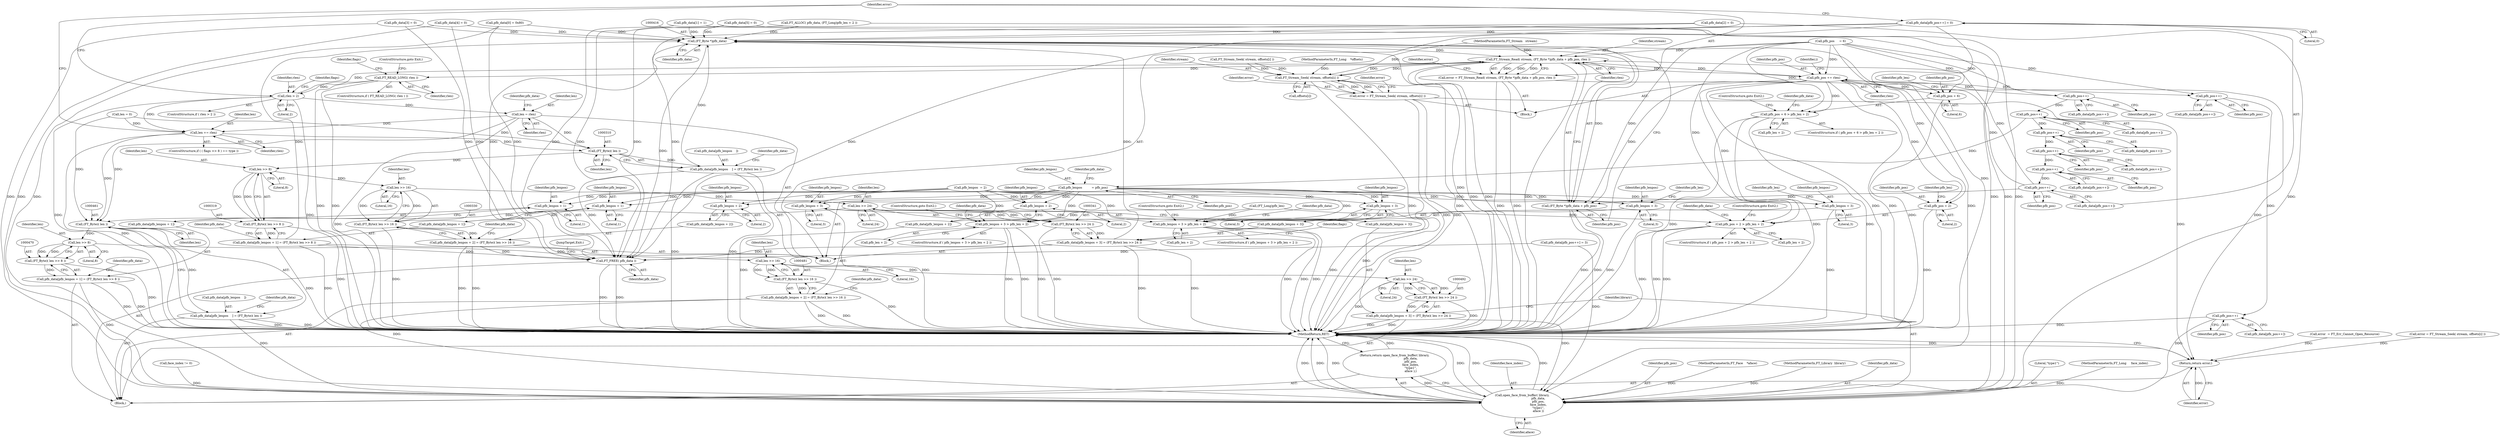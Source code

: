 digraph "0_savannah_b2ea64bcc6c385a8e8318f9c759450a07df58b6d@array" {
"1000404" [label="(Call,pfb_data[pfb_pos++] = 0)"];
"1000415" [label="(Call,(FT_Byte *)pfb_data)"];
"1000412" [label="(Call,FT_Stream_Read( stream, (FT_Byte *)pfb_data + pfb_pos, rlen ))"];
"1000246" [label="(Call,FT_Stream_Seek( stream, offsets[i] ))"];
"1000244" [label="(Call,error = FT_Stream_Seek( stream, offsets[i] ))"];
"1000508" [label="(Return,return error;)"];
"1000255" [label="(Call,FT_READ_LONG( rlen ))"];
"1000282" [label="(Call,rlen > 2)"];
"1000291" [label="(Call,len += rlen)"];
"1000309" [label="(Call,(FT_Byte)( len ))"];
"1000305" [label="(Call,pfb_data[pfb_lenpos    ] = (FT_Byte)( len ))"];
"1000505" [label="(Call,FT_FREE( pfb_data ))"];
"1000320" [label="(Call,len >> 8)"];
"1000318" [label="(Call,(FT_Byte)( len >> 8 ))"];
"1000312" [label="(Call,pfb_data[pfb_lenpos + 1] = (FT_Byte)( len >> 8 ))"];
"1000331" [label="(Call,len >> 16)"];
"1000329" [label="(Call,(FT_Byte)( len >> 16 ))"];
"1000323" [label="(Call,pfb_data[pfb_lenpos + 2] = (FT_Byte)( len >> 16 ))"];
"1000342" [label="(Call,len >> 24)"];
"1000340" [label="(Call,(FT_Byte)( len >> 24 ))"];
"1000334" [label="(Call,pfb_data[pfb_lenpos + 3] = (FT_Byte)( len >> 24 ))"];
"1000460" [label="(Call,(FT_Byte)( len ))"];
"1000456" [label="(Call,pfb_data[pfb_lenpos    ] = (FT_Byte)( len ))"];
"1000497" [label="(Call,open_face_from_buffer( library,\n                                  pfb_data,\n                                  pfb_pos,\n                                  face_index,\n                                  \"type1\",\n                                  aface ))"];
"1000496" [label="(Return,return open_face_from_buffer( library,\n                                  pfb_data,\n                                  pfb_pos,\n                                  face_index,\n                                  \"type1\",\n                                  aface );)"];
"1000471" [label="(Call,len >> 8)"];
"1000469" [label="(Call,(FT_Byte)( len >> 8 ))"];
"1000463" [label="(Call,pfb_data[pfb_lenpos + 1] = (FT_Byte)( len >> 8 ))"];
"1000482" [label="(Call,len >> 16)"];
"1000480" [label="(Call,(FT_Byte)( len >> 16 ))"];
"1000474" [label="(Call,pfb_data[pfb_lenpos + 2] = (FT_Byte)( len >> 16 ))"];
"1000493" [label="(Call,len >> 24)"];
"1000491" [label="(Call,(FT_Byte)( len >> 24 ))"];
"1000485" [label="(Call,pfb_data[pfb_lenpos + 3] = (FT_Byte)( len >> 24 ))"];
"1000372" [label="(Call,len = rlen)"];
"1000410" [label="(Call,error = FT_Stream_Read( stream, (FT_Byte *)pfb_data + pfb_pos, rlen ))"];
"1000423" [label="(Call,pfb_pos += rlen)"];
"1000353" [label="(Call,pfb_pos + 6 > pfb_len + 2)"];
"1000354" [label="(Call,pfb_pos + 6)"];
"1000364" [label="(Call,pfb_pos++)"];
"1000378" [label="(Call,pfb_pos++)"];
"1000383" [label="(Call,pfb_lenpos          = pfb_pos)"];
"1000297" [label="(Call,pfb_lenpos + 3 > pfb_len + 2)"];
"1000298" [label="(Call,pfb_lenpos + 3)"];
"1000315" [label="(Call,pfb_lenpos + 1)"];
"1000326" [label="(Call,pfb_lenpos + 2)"];
"1000337" [label="(Call,pfb_lenpos + 3)"];
"1000448" [label="(Call,pfb_lenpos + 3 > pfb_len + 2)"];
"1000449" [label="(Call,pfb_lenpos + 3)"];
"1000466" [label="(Call,pfb_lenpos + 1)"];
"1000477" [label="(Call,pfb_lenpos + 2)"];
"1000488" [label="(Call,pfb_lenpos + 3)"];
"1000389" [label="(Call,pfb_pos++)"];
"1000395" [label="(Call,pfb_pos++)"];
"1000401" [label="(Call,pfb_pos++)"];
"1000407" [label="(Call,pfb_pos++)"];
"1000414" [label="(Call,(FT_Byte *)pfb_data + pfb_pos)"];
"1000427" [label="(Call,pfb_pos + 2 > pfb_len + 2)"];
"1000428" [label="(Call,pfb_pos + 2)"];
"1000438" [label="(Call,pfb_pos++)"];
"1000444" [label="(Call,pfb_pos++)"];
"1000334" [label="(Call,pfb_data[pfb_lenpos + 3] = (FT_Byte)( len >> 24 ))"];
"1000441" [label="(Call,pfb_data[pfb_pos++] = 3)"];
"1000457" [label="(Call,pfb_data[pfb_lenpos    ])"];
"1000487" [label="(Identifier,pfb_data)"];
"1000389" [label="(Call,pfb_pos++)"];
"1000246" [label="(Call,FT_Stream_Seek( stream, offsets[i] ))"];
"1000336" [label="(Identifier,pfb_data)"];
"1000484" [label="(Literal,16)"];
"1000243" [label="(Block,)"];
"1000293" [label="(Identifier,rlen)"];
"1000202" [label="(Call,pfb_data[2] = 0)"];
"1000339" [label="(Literal,3)"];
"1000466" [label="(Call,pfb_lenpos + 1)"];
"1000325" [label="(Identifier,pfb_data)"];
"1000436" [label="(Call,pfb_data[pfb_pos++])"];
"1000298" [label="(Call,pfb_lenpos + 3)"];
"1000418" [label="(Identifier,pfb_pos)"];
"1000333" [label="(Literal,16)"];
"1000358" [label="(Identifier,pfb_len)"];
"1000402" [label="(Identifier,pfb_pos)"];
"1000431" [label="(Call,pfb_len + 2)"];
"1000324" [label="(Call,pfb_data[pfb_lenpos + 2])"];
"1000427" [label="(Call,pfb_pos + 2 > pfb_len + 2)"];
"1000453" [label="(Identifier,pfb_len)"];
"1000448" [label="(Call,pfb_lenpos + 3 > pfb_len + 2)"];
"1000296" [label="(ControlStructure,if ( pfb_lenpos + 3 > pfb_len + 2 ))"];
"1000404" [label="(Call,pfb_data[pfb_pos++] = 0)"];
"1000390" [label="(Identifier,pfb_pos)"];
"1000469" [label="(Call,(FT_Byte)( len >> 8 ))"];
"1000315" [label="(Call,pfb_lenpos + 1)"];
"1000378" [label="(Call,pfb_pos++)"];
"1000302" [label="(Identifier,pfb_len)"];
"1000284" [label="(Literal,2)"];
"1000497" [label="(Call,open_face_from_buffer( library,\n                                  pfb_data,\n                                  pfb_pos,\n                                  face_index,\n                                  \"type1\",\n                                  aface ))"];
"1000485" [label="(Call,pfb_data[pfb_lenpos + 3] = (FT_Byte)( len >> 24 ))"];
"1000458" [label="(Identifier,pfb_data)"];
"1000332" [label="(Identifier,len)"];
"1000444" [label="(Call,pfb_pos++)"];
"1000225" [label="(Call,pfb_lenpos  = 2)"];
"1000285" [label="(ControlStructure,if ( ( flags >> 8 ) == type ))"];
"1000493" [label="(Call,len >> 24)"];
"1000331" [label="(Call,len >> 16)"];
"1000342" [label="(Call,len >> 24)"];
"1000343" [label="(Identifier,len)"];
"1000257" [label="(ControlStructure,goto Exit;)"];
"1000112" [label="(MethodParameterIn,FT_Long    *offsets)"];
"1000501" [label="(Identifier,face_index)"];
"1000483" [label="(Identifier,len)"];
"1000338" [label="(Identifier,pfb_lenpos)"];
"1000489" [label="(Identifier,pfb_lenpos)"];
"1000460" [label="(Call,(FT_Byte)( len ))"];
"1000357" [label="(Call,pfb_len + 2)"];
"1000306" [label="(Call,pfb_data[pfb_lenpos    ])"];
"1000388" [label="(Identifier,pfb_data)"];
"1000491" [label="(Call,(FT_Byte)( len >> 24 ))"];
"1000500" [label="(Identifier,pfb_pos)"];
"1000322" [label="(Literal,8)"];
"1000291" [label="(Call,len += rlen)"];
"1000118" [label="(Call,error  = FT_Err_Cannot_Open_Resource)"];
"1000297" [label="(Call,pfb_lenpos + 3 > pfb_len + 2)"];
"1000311" [label="(Identifier,len)"];
"1000317" [label="(Literal,1)"];
"1000374" [label="(Identifier,rlen)"];
"1000432" [label="(Identifier,pfb_len)"];
"1000477" [label="(Call,pfb_lenpos + 2)"];
"1000387" [label="(Call,pfb_data[pfb_pos++])"];
"1000212" [label="(Call,pfb_data[4] = 0)"];
"1000451" [label="(Literal,3)"];
"1000467" [label="(Identifier,pfb_lenpos)"];
"1000283" [label="(Identifier,rlen)"];
"1000288" [label="(Identifier,flags)"];
"1000401" [label="(Call,pfb_pos++)"];
"1000312" [label="(Call,pfb_data[pfb_lenpos + 1] = (FT_Byte)( len >> 8 ))"];
"1000480" [label="(Call,(FT_Byte)( len >> 16 ))"];
"1000115" [label="(MethodParameterIn,FT_Face    *aface)"];
"1000450" [label="(Identifier,pfb_lenpos)"];
"1000110" [label="(MethodParameterIn,FT_Library  library)"];
"1000352" [label="(ControlStructure,if ( pfb_pos + 6 > pfb_len + 2 ))"];
"1000471" [label="(Call,len >> 8)"];
"1000499" [label="(Identifier,pfb_data)"];
"1000301" [label="(Call,pfb_len + 2)"];
"1000248" [label="(Call,offsets[i])"];
"1000166" [label="(Call,FT_Stream_Seek( stream, offsets[i] ))"];
"1000486" [label="(Call,pfb_data[pfb_lenpos + 3])"];
"1000354" [label="(Call,pfb_pos + 6)"];
"1000299" [label="(Identifier,pfb_lenpos)"];
"1000116" [label="(Block,)"];
"1000376" [label="(Call,pfb_data[pfb_pos++])"];
"1000184" [label="(Call,FT_ALLOC( pfb_data, (FT_Long)pfb_len + 2 ))"];
"1000507" [label="(JumpTarget,Exit:)"];
"1000472" [label="(Identifier,len)"];
"1000428" [label="(Call,pfb_pos + 2)"];
"1000318" [label="(Call,(FT_Byte)( len >> 8 ))"];
"1000465" [label="(Identifier,pfb_data)"];
"1000197" [label="(Call,pfb_data[1] = 1)"];
"1000476" [label="(Identifier,pfb_data)"];
"1000305" [label="(Call,pfb_data[pfb_lenpos    ] = (FT_Byte)( len ))"];
"1000445" [label="(Identifier,pfb_pos)"];
"1000439" [label="(Identifier,pfb_pos)"];
"1000353" [label="(Call,pfb_pos + 6 > pfb_len + 2)"];
"1000464" [label="(Call,pfb_data[pfb_lenpos + 1])"];
"1000335" [label="(Call,pfb_data[pfb_lenpos + 3])"];
"1000385" [label="(Identifier,pfb_pos)"];
"1000314" [label="(Identifier,pfb_data)"];
"1000217" [label="(Call,pfb_data[5] = 0)"];
"1000255" [label="(Call,FT_READ_LONG( rlen ))"];
"1000111" [label="(MethodParameterIn,FT_Stream   stream)"];
"1000426" [label="(ControlStructure,if ( pfb_pos + 2 > pfb_len + 2 ))"];
"1000473" [label="(Literal,8)"];
"1000254" [label="(ControlStructure,if ( FT_READ_LONG( rlen ) ))"];
"1000463" [label="(Call,pfb_data[pfb_lenpos + 1] = (FT_Byte)( len >> 8 ))"];
"1000494" [label="(Identifier,len)"];
"1000323" [label="(Call,pfb_data[pfb_lenpos + 2] = (FT_Byte)( len >> 16 ))"];
"1000468" [label="(Literal,1)"];
"1000295" [label="(Block,)"];
"1000282" [label="(Call,rlen > 2)"];
"1000300" [label="(Literal,3)"];
"1000320" [label="(Call,len >> 8)"];
"1000412" [label="(Call,FT_Stream_Read( stream, (FT_Byte *)pfb_data + pfb_pos, rlen ))"];
"1000307" [label="(Identifier,pfb_data)"];
"1000244" [label="(Call,error = FT_Stream_Seek( stream, offsets[i] ))"];
"1000423" [label="(Call,pfb_pos += rlen)"];
"1000419" [label="(Identifier,rlen)"];
"1000328" [label="(Literal,2)"];
"1000379" [label="(Identifier,pfb_pos)"];
"1000363" [label="(Identifier,pfb_data)"];
"1000281" [label="(ControlStructure,if ( rlen > 2 ))"];
"1000434" [label="(ControlStructure,goto Exit2;)"];
"1000326" [label="(Call,pfb_lenpos + 2)"];
"1000247" [label="(Identifier,stream)"];
"1000313" [label="(Call,pfb_data[pfb_lenpos + 1])"];
"1000414" [label="(Call,(FT_Byte *)pfb_data + pfb_pos)"];
"1000260" [label="(Identifier,flags)"];
"1000292" [label="(Identifier,len)"];
"1000503" [label="(Identifier,aface)"];
"1000252" [label="(Identifier,error)"];
"1000242" [label="(Identifier,i)"];
"1000456" [label="(Call,pfb_data[pfb_lenpos    ] = (FT_Byte)( len ))"];
"1000384" [label="(Identifier,pfb_lenpos)"];
"1000222" [label="(Call,pfb_pos     = 6)"];
"1000475" [label="(Call,pfb_data[pfb_lenpos + 2])"];
"1000340" [label="(Call,(FT_Byte)( len >> 24 ))"];
"1000474" [label="(Call,pfb_data[pfb_lenpos + 2] = (FT_Byte)( len >> 16 ))"];
"1000373" [label="(Identifier,len)"];
"1000355" [label="(Identifier,pfb_pos)"];
"1000187" [label="(Call,(FT_Long)pfb_len)"];
"1000417" [label="(Identifier,pfb_data)"];
"1000506" [label="(Identifier,pfb_data)"];
"1000344" [label="(Literal,24)"];
"1000430" [label="(Literal,2)"];
"1000372" [label="(Call,len = rlen)"];
"1000327" [label="(Identifier,pfb_lenpos)"];
"1000425" [label="(Identifier,rlen)"];
"1000393" [label="(Call,pfb_data[pfb_pos++])"];
"1000348" [label="(Identifier,flags)"];
"1000164" [label="(Call,error = FT_Stream_Seek( stream, offsets[i] ))"];
"1000377" [label="(Identifier,pfb_data)"];
"1000396" [label="(Identifier,pfb_pos)"];
"1000452" [label="(Call,pfb_len + 2)"];
"1000360" [label="(ControlStructure,goto Exit2;)"];
"1000409" [label="(Literal,0)"];
"1000316" [label="(Identifier,pfb_lenpos)"];
"1000505" [label="(Call,FT_FREE( pfb_data ))"];
"1000502" [label="(Literal,\"type1\")"];
"1000362" [label="(Call,pfb_data[pfb_pos++])"];
"1000424" [label="(Identifier,pfb_pos)"];
"1000498" [label="(Identifier,library)"];
"1000321" [label="(Identifier,len)"];
"1000438" [label="(Call,pfb_pos++)"];
"1000478" [label="(Identifier,pfb_lenpos)"];
"1000482" [label="(Call,len >> 16)"];
"1000510" [label="(MethodReturn,RET)"];
"1000207" [label="(Call,pfb_data[3] = 0)"];
"1000114" [label="(MethodParameterIn,FT_Long     face_index)"];
"1000495" [label="(Literal,24)"];
"1000245" [label="(Identifier,error)"];
"1000447" [label="(ControlStructure,if ( pfb_lenpos + 3 > pfb_len + 2 ))"];
"1000455" [label="(ControlStructure,goto Exit2;)"];
"1000509" [label="(Identifier,error)"];
"1000408" [label="(Identifier,pfb_pos)"];
"1000479" [label="(Literal,2)"];
"1000462" [label="(Identifier,len)"];
"1000437" [label="(Identifier,pfb_data)"];
"1000356" [label="(Literal,6)"];
"1000488" [label="(Call,pfb_lenpos + 3)"];
"1000364" [label="(Call,pfb_pos++)"];
"1000395" [label="(Call,pfb_pos++)"];
"1000256" [label="(Identifier,rlen)"];
"1000399" [label="(Call,pfb_data[pfb_pos++])"];
"1000413" [label="(Identifier,stream)"];
"1000411" [label="(Identifier,error)"];
"1000496" [label="(Return,return open_face_from_buffer( library,\n                                  pfb_data,\n                                  pfb_pos,\n                                  face_index,\n                                  \"type1\",\n                                  aface );)"];
"1000442" [label="(Call,pfb_data[pfb_pos++])"];
"1000410" [label="(Call,error = FT_Stream_Read( stream, (FT_Byte *)pfb_data + pfb_pos, rlen ))"];
"1000407" [label="(Call,pfb_pos++)"];
"1000429" [label="(Identifier,pfb_pos)"];
"1000383" [label="(Call,pfb_lenpos          = pfb_pos)"];
"1000490" [label="(Literal,3)"];
"1000415" [label="(Call,(FT_Byte *)pfb_data)"];
"1000192" [label="(Call,pfb_data[0] = 0x80)"];
"1000228" [label="(Call,len = 0)"];
"1000421" [label="(Identifier,error)"];
"1000304" [label="(ControlStructure,goto Exit2;)"];
"1000329" [label="(Call,(FT_Byte)( len >> 16 ))"];
"1000365" [label="(Identifier,pfb_pos)"];
"1000405" [label="(Call,pfb_data[pfb_pos++])"];
"1000449" [label="(Call,pfb_lenpos + 3)"];
"1000508" [label="(Return,return error;)"];
"1000146" [label="(Call,face_index != 0)"];
"1000337" [label="(Call,pfb_lenpos + 3)"];
"1000309" [label="(Call,(FT_Byte)( len ))"];
"1000404" -> "1000295"  [label="AST: "];
"1000404" -> "1000409"  [label="CFG: "];
"1000405" -> "1000404"  [label="AST: "];
"1000409" -> "1000404"  [label="AST: "];
"1000411" -> "1000404"  [label="CFG: "];
"1000404" -> "1000510"  [label="DDG: "];
"1000404" -> "1000415"  [label="DDG: "];
"1000404" -> "1000505"  [label="DDG: "];
"1000415" -> "1000414"  [label="AST: "];
"1000415" -> "1000417"  [label="CFG: "];
"1000416" -> "1000415"  [label="AST: "];
"1000417" -> "1000415"  [label="AST: "];
"1000418" -> "1000415"  [label="CFG: "];
"1000415" -> "1000510"  [label="DDG: "];
"1000415" -> "1000412"  [label="DDG: "];
"1000415" -> "1000414"  [label="DDG: "];
"1000184" -> "1000415"  [label="DDG: "];
"1000312" -> "1000415"  [label="DDG: "];
"1000323" -> "1000415"  [label="DDG: "];
"1000334" -> "1000415"  [label="DDG: "];
"1000197" -> "1000415"  [label="DDG: "];
"1000217" -> "1000415"  [label="DDG: "];
"1000202" -> "1000415"  [label="DDG: "];
"1000207" -> "1000415"  [label="DDG: "];
"1000305" -> "1000415"  [label="DDG: "];
"1000212" -> "1000415"  [label="DDG: "];
"1000192" -> "1000415"  [label="DDG: "];
"1000415" -> "1000497"  [label="DDG: "];
"1000415" -> "1000505"  [label="DDG: "];
"1000412" -> "1000410"  [label="AST: "];
"1000412" -> "1000419"  [label="CFG: "];
"1000413" -> "1000412"  [label="AST: "];
"1000414" -> "1000412"  [label="AST: "];
"1000419" -> "1000412"  [label="AST: "];
"1000410" -> "1000412"  [label="CFG: "];
"1000412" -> "1000510"  [label="DDG: "];
"1000412" -> "1000510"  [label="DDG: "];
"1000412" -> "1000510"  [label="DDG: "];
"1000412" -> "1000246"  [label="DDG: "];
"1000412" -> "1000255"  [label="DDG: "];
"1000412" -> "1000410"  [label="DDG: "];
"1000412" -> "1000410"  [label="DDG: "];
"1000412" -> "1000410"  [label="DDG: "];
"1000246" -> "1000412"  [label="DDG: "];
"1000111" -> "1000412"  [label="DDG: "];
"1000222" -> "1000412"  [label="DDG: "];
"1000407" -> "1000412"  [label="DDG: "];
"1000423" -> "1000412"  [label="DDG: "];
"1000282" -> "1000412"  [label="DDG: "];
"1000412" -> "1000423"  [label="DDG: "];
"1000246" -> "1000244"  [label="AST: "];
"1000246" -> "1000248"  [label="CFG: "];
"1000247" -> "1000246"  [label="AST: "];
"1000248" -> "1000246"  [label="AST: "];
"1000244" -> "1000246"  [label="CFG: "];
"1000246" -> "1000510"  [label="DDG: "];
"1000246" -> "1000510"  [label="DDG: "];
"1000246" -> "1000244"  [label="DDG: "];
"1000246" -> "1000244"  [label="DDG: "];
"1000166" -> "1000246"  [label="DDG: "];
"1000166" -> "1000246"  [label="DDG: "];
"1000111" -> "1000246"  [label="DDG: "];
"1000112" -> "1000246"  [label="DDG: "];
"1000244" -> "1000243"  [label="AST: "];
"1000245" -> "1000244"  [label="AST: "];
"1000252" -> "1000244"  [label="CFG: "];
"1000244" -> "1000510"  [label="DDG: "];
"1000244" -> "1000510"  [label="DDG: "];
"1000244" -> "1000508"  [label="DDG: "];
"1000508" -> "1000116"  [label="AST: "];
"1000508" -> "1000509"  [label="CFG: "];
"1000509" -> "1000508"  [label="AST: "];
"1000510" -> "1000508"  [label="CFG: "];
"1000508" -> "1000510"  [label="DDG: "];
"1000509" -> "1000508"  [label="DDG: "];
"1000410" -> "1000508"  [label="DDG: "];
"1000164" -> "1000508"  [label="DDG: "];
"1000118" -> "1000508"  [label="DDG: "];
"1000255" -> "1000254"  [label="AST: "];
"1000255" -> "1000256"  [label="CFG: "];
"1000256" -> "1000255"  [label="AST: "];
"1000257" -> "1000255"  [label="CFG: "];
"1000260" -> "1000255"  [label="CFG: "];
"1000255" -> "1000510"  [label="DDG: "];
"1000255" -> "1000510"  [label="DDG: "];
"1000255" -> "1000282"  [label="DDG: "];
"1000282" -> "1000281"  [label="AST: "];
"1000282" -> "1000284"  [label="CFG: "];
"1000283" -> "1000282"  [label="AST: "];
"1000284" -> "1000282"  [label="AST: "];
"1000288" -> "1000282"  [label="CFG: "];
"1000411" -> "1000282"  [label="CFG: "];
"1000282" -> "1000510"  [label="DDG: "];
"1000282" -> "1000510"  [label="DDG: "];
"1000282" -> "1000291"  [label="DDG: "];
"1000282" -> "1000372"  [label="DDG: "];
"1000291" -> "1000285"  [label="AST: "];
"1000291" -> "1000293"  [label="CFG: "];
"1000292" -> "1000291"  [label="AST: "];
"1000293" -> "1000291"  [label="AST: "];
"1000411" -> "1000291"  [label="CFG: "];
"1000291" -> "1000510"  [label="DDG: "];
"1000228" -> "1000291"  [label="DDG: "];
"1000372" -> "1000291"  [label="DDG: "];
"1000291" -> "1000309"  [label="DDG: "];
"1000291" -> "1000460"  [label="DDG: "];
"1000309" -> "1000305"  [label="AST: "];
"1000309" -> "1000311"  [label="CFG: "];
"1000310" -> "1000309"  [label="AST: "];
"1000311" -> "1000309"  [label="AST: "];
"1000305" -> "1000309"  [label="CFG: "];
"1000309" -> "1000305"  [label="DDG: "];
"1000228" -> "1000309"  [label="DDG: "];
"1000372" -> "1000309"  [label="DDG: "];
"1000309" -> "1000320"  [label="DDG: "];
"1000305" -> "1000295"  [label="AST: "];
"1000306" -> "1000305"  [label="AST: "];
"1000314" -> "1000305"  [label="CFG: "];
"1000305" -> "1000510"  [label="DDG: "];
"1000305" -> "1000510"  [label="DDG: "];
"1000305" -> "1000505"  [label="DDG: "];
"1000505" -> "1000116"  [label="AST: "];
"1000505" -> "1000506"  [label="CFG: "];
"1000506" -> "1000505"  [label="AST: "];
"1000507" -> "1000505"  [label="CFG: "];
"1000505" -> "1000510"  [label="DDG: "];
"1000505" -> "1000510"  [label="DDG: "];
"1000441" -> "1000505"  [label="DDG: "];
"1000184" -> "1000505"  [label="DDG: "];
"1000312" -> "1000505"  [label="DDG: "];
"1000323" -> "1000505"  [label="DDG: "];
"1000334" -> "1000505"  [label="DDG: "];
"1000197" -> "1000505"  [label="DDG: "];
"1000217" -> "1000505"  [label="DDG: "];
"1000202" -> "1000505"  [label="DDG: "];
"1000207" -> "1000505"  [label="DDG: "];
"1000212" -> "1000505"  [label="DDG: "];
"1000192" -> "1000505"  [label="DDG: "];
"1000320" -> "1000318"  [label="AST: "];
"1000320" -> "1000322"  [label="CFG: "];
"1000321" -> "1000320"  [label="AST: "];
"1000322" -> "1000320"  [label="AST: "];
"1000318" -> "1000320"  [label="CFG: "];
"1000320" -> "1000318"  [label="DDG: "];
"1000320" -> "1000318"  [label="DDG: "];
"1000320" -> "1000331"  [label="DDG: "];
"1000318" -> "1000312"  [label="AST: "];
"1000319" -> "1000318"  [label="AST: "];
"1000312" -> "1000318"  [label="CFG: "];
"1000318" -> "1000510"  [label="DDG: "];
"1000318" -> "1000312"  [label="DDG: "];
"1000312" -> "1000295"  [label="AST: "];
"1000313" -> "1000312"  [label="AST: "];
"1000325" -> "1000312"  [label="CFG: "];
"1000312" -> "1000510"  [label="DDG: "];
"1000312" -> "1000510"  [label="DDG: "];
"1000331" -> "1000329"  [label="AST: "];
"1000331" -> "1000333"  [label="CFG: "];
"1000332" -> "1000331"  [label="AST: "];
"1000333" -> "1000331"  [label="AST: "];
"1000329" -> "1000331"  [label="CFG: "];
"1000331" -> "1000329"  [label="DDG: "];
"1000331" -> "1000329"  [label="DDG: "];
"1000331" -> "1000342"  [label="DDG: "];
"1000329" -> "1000323"  [label="AST: "];
"1000330" -> "1000329"  [label="AST: "];
"1000323" -> "1000329"  [label="CFG: "];
"1000329" -> "1000510"  [label="DDG: "];
"1000329" -> "1000323"  [label="DDG: "];
"1000323" -> "1000295"  [label="AST: "];
"1000324" -> "1000323"  [label="AST: "];
"1000336" -> "1000323"  [label="CFG: "];
"1000323" -> "1000510"  [label="DDG: "];
"1000323" -> "1000510"  [label="DDG: "];
"1000342" -> "1000340"  [label="AST: "];
"1000342" -> "1000344"  [label="CFG: "];
"1000343" -> "1000342"  [label="AST: "];
"1000344" -> "1000342"  [label="AST: "];
"1000340" -> "1000342"  [label="CFG: "];
"1000342" -> "1000510"  [label="DDG: "];
"1000342" -> "1000340"  [label="DDG: "];
"1000342" -> "1000340"  [label="DDG: "];
"1000342" -> "1000460"  [label="DDG: "];
"1000340" -> "1000334"  [label="AST: "];
"1000341" -> "1000340"  [label="AST: "];
"1000334" -> "1000340"  [label="CFG: "];
"1000340" -> "1000510"  [label="DDG: "];
"1000340" -> "1000334"  [label="DDG: "];
"1000334" -> "1000295"  [label="AST: "];
"1000335" -> "1000334"  [label="AST: "];
"1000348" -> "1000334"  [label="CFG: "];
"1000334" -> "1000510"  [label="DDG: "];
"1000334" -> "1000510"  [label="DDG: "];
"1000460" -> "1000456"  [label="AST: "];
"1000460" -> "1000462"  [label="CFG: "];
"1000461" -> "1000460"  [label="AST: "];
"1000462" -> "1000460"  [label="AST: "];
"1000456" -> "1000460"  [label="CFG: "];
"1000460" -> "1000456"  [label="DDG: "];
"1000228" -> "1000460"  [label="DDG: "];
"1000372" -> "1000460"  [label="DDG: "];
"1000460" -> "1000471"  [label="DDG: "];
"1000456" -> "1000116"  [label="AST: "];
"1000457" -> "1000456"  [label="AST: "];
"1000465" -> "1000456"  [label="CFG: "];
"1000456" -> "1000510"  [label="DDG: "];
"1000456" -> "1000510"  [label="DDG: "];
"1000456" -> "1000497"  [label="DDG: "];
"1000497" -> "1000496"  [label="AST: "];
"1000497" -> "1000503"  [label="CFG: "];
"1000498" -> "1000497"  [label="AST: "];
"1000499" -> "1000497"  [label="AST: "];
"1000500" -> "1000497"  [label="AST: "];
"1000501" -> "1000497"  [label="AST: "];
"1000502" -> "1000497"  [label="AST: "];
"1000503" -> "1000497"  [label="AST: "];
"1000496" -> "1000497"  [label="CFG: "];
"1000497" -> "1000510"  [label="DDG: "];
"1000497" -> "1000510"  [label="DDG: "];
"1000497" -> "1000510"  [label="DDG: "];
"1000497" -> "1000510"  [label="DDG: "];
"1000497" -> "1000510"  [label="DDG: "];
"1000497" -> "1000510"  [label="DDG: "];
"1000497" -> "1000496"  [label="DDG: "];
"1000110" -> "1000497"  [label="DDG: "];
"1000184" -> "1000497"  [label="DDG: "];
"1000207" -> "1000497"  [label="DDG: "];
"1000474" -> "1000497"  [label="DDG: "];
"1000463" -> "1000497"  [label="DDG: "];
"1000197" -> "1000497"  [label="DDG: "];
"1000441" -> "1000497"  [label="DDG: "];
"1000485" -> "1000497"  [label="DDG: "];
"1000217" -> "1000497"  [label="DDG: "];
"1000202" -> "1000497"  [label="DDG: "];
"1000212" -> "1000497"  [label="DDG: "];
"1000192" -> "1000497"  [label="DDG: "];
"1000444" -> "1000497"  [label="DDG: "];
"1000146" -> "1000497"  [label="DDG: "];
"1000114" -> "1000497"  [label="DDG: "];
"1000115" -> "1000497"  [label="DDG: "];
"1000496" -> "1000116"  [label="AST: "];
"1000510" -> "1000496"  [label="CFG: "];
"1000496" -> "1000510"  [label="DDG: "];
"1000471" -> "1000469"  [label="AST: "];
"1000471" -> "1000473"  [label="CFG: "];
"1000472" -> "1000471"  [label="AST: "];
"1000473" -> "1000471"  [label="AST: "];
"1000469" -> "1000471"  [label="CFG: "];
"1000471" -> "1000469"  [label="DDG: "];
"1000471" -> "1000469"  [label="DDG: "];
"1000471" -> "1000482"  [label="DDG: "];
"1000469" -> "1000463"  [label="AST: "];
"1000470" -> "1000469"  [label="AST: "];
"1000463" -> "1000469"  [label="CFG: "];
"1000469" -> "1000510"  [label="DDG: "];
"1000469" -> "1000463"  [label="DDG: "];
"1000463" -> "1000116"  [label="AST: "];
"1000464" -> "1000463"  [label="AST: "];
"1000476" -> "1000463"  [label="CFG: "];
"1000463" -> "1000510"  [label="DDG: "];
"1000463" -> "1000510"  [label="DDG: "];
"1000482" -> "1000480"  [label="AST: "];
"1000482" -> "1000484"  [label="CFG: "];
"1000483" -> "1000482"  [label="AST: "];
"1000484" -> "1000482"  [label="AST: "];
"1000480" -> "1000482"  [label="CFG: "];
"1000482" -> "1000480"  [label="DDG: "];
"1000482" -> "1000480"  [label="DDG: "];
"1000482" -> "1000493"  [label="DDG: "];
"1000480" -> "1000474"  [label="AST: "];
"1000481" -> "1000480"  [label="AST: "];
"1000474" -> "1000480"  [label="CFG: "];
"1000480" -> "1000510"  [label="DDG: "];
"1000480" -> "1000474"  [label="DDG: "];
"1000474" -> "1000116"  [label="AST: "];
"1000475" -> "1000474"  [label="AST: "];
"1000487" -> "1000474"  [label="CFG: "];
"1000474" -> "1000510"  [label="DDG: "];
"1000474" -> "1000510"  [label="DDG: "];
"1000493" -> "1000491"  [label="AST: "];
"1000493" -> "1000495"  [label="CFG: "];
"1000494" -> "1000493"  [label="AST: "];
"1000495" -> "1000493"  [label="AST: "];
"1000491" -> "1000493"  [label="CFG: "];
"1000493" -> "1000510"  [label="DDG: "];
"1000493" -> "1000491"  [label="DDG: "];
"1000493" -> "1000491"  [label="DDG: "];
"1000491" -> "1000485"  [label="AST: "];
"1000492" -> "1000491"  [label="AST: "];
"1000485" -> "1000491"  [label="CFG: "];
"1000491" -> "1000510"  [label="DDG: "];
"1000491" -> "1000485"  [label="DDG: "];
"1000485" -> "1000116"  [label="AST: "];
"1000486" -> "1000485"  [label="AST: "];
"1000498" -> "1000485"  [label="CFG: "];
"1000485" -> "1000510"  [label="DDG: "];
"1000485" -> "1000510"  [label="DDG: "];
"1000372" -> "1000295"  [label="AST: "];
"1000372" -> "1000374"  [label="CFG: "];
"1000373" -> "1000372"  [label="AST: "];
"1000374" -> "1000372"  [label="AST: "];
"1000377" -> "1000372"  [label="CFG: "];
"1000372" -> "1000510"  [label="DDG: "];
"1000410" -> "1000243"  [label="AST: "];
"1000411" -> "1000410"  [label="AST: "];
"1000421" -> "1000410"  [label="CFG: "];
"1000410" -> "1000510"  [label="DDG: "];
"1000410" -> "1000510"  [label="DDG: "];
"1000423" -> "1000243"  [label="AST: "];
"1000423" -> "1000425"  [label="CFG: "];
"1000424" -> "1000423"  [label="AST: "];
"1000425" -> "1000423"  [label="AST: "];
"1000242" -> "1000423"  [label="CFG: "];
"1000423" -> "1000510"  [label="DDG: "];
"1000423" -> "1000510"  [label="DDG: "];
"1000423" -> "1000353"  [label="DDG: "];
"1000423" -> "1000354"  [label="DDG: "];
"1000423" -> "1000364"  [label="DDG: "];
"1000423" -> "1000414"  [label="DDG: "];
"1000222" -> "1000423"  [label="DDG: "];
"1000407" -> "1000423"  [label="DDG: "];
"1000423" -> "1000427"  [label="DDG: "];
"1000423" -> "1000428"  [label="DDG: "];
"1000423" -> "1000438"  [label="DDG: "];
"1000353" -> "1000352"  [label="AST: "];
"1000353" -> "1000357"  [label="CFG: "];
"1000354" -> "1000353"  [label="AST: "];
"1000357" -> "1000353"  [label="AST: "];
"1000360" -> "1000353"  [label="CFG: "];
"1000363" -> "1000353"  [label="CFG: "];
"1000353" -> "1000510"  [label="DDG: "];
"1000353" -> "1000510"  [label="DDG: "];
"1000353" -> "1000510"  [label="DDG: "];
"1000222" -> "1000353"  [label="DDG: "];
"1000354" -> "1000356"  [label="CFG: "];
"1000355" -> "1000354"  [label="AST: "];
"1000356" -> "1000354"  [label="AST: "];
"1000358" -> "1000354"  [label="CFG: "];
"1000354" -> "1000510"  [label="DDG: "];
"1000222" -> "1000354"  [label="DDG: "];
"1000364" -> "1000362"  [label="AST: "];
"1000364" -> "1000365"  [label="CFG: "];
"1000365" -> "1000364"  [label="AST: "];
"1000362" -> "1000364"  [label="CFG: "];
"1000222" -> "1000364"  [label="DDG: "];
"1000364" -> "1000378"  [label="DDG: "];
"1000378" -> "1000376"  [label="AST: "];
"1000378" -> "1000379"  [label="CFG: "];
"1000379" -> "1000378"  [label="AST: "];
"1000376" -> "1000378"  [label="CFG: "];
"1000378" -> "1000383"  [label="DDG: "];
"1000378" -> "1000389"  [label="DDG: "];
"1000383" -> "1000295"  [label="AST: "];
"1000383" -> "1000385"  [label="CFG: "];
"1000384" -> "1000383"  [label="AST: "];
"1000385" -> "1000383"  [label="AST: "];
"1000388" -> "1000383"  [label="CFG: "];
"1000383" -> "1000510"  [label="DDG: "];
"1000383" -> "1000297"  [label="DDG: "];
"1000383" -> "1000298"  [label="DDG: "];
"1000383" -> "1000315"  [label="DDG: "];
"1000383" -> "1000326"  [label="DDG: "];
"1000383" -> "1000337"  [label="DDG: "];
"1000383" -> "1000448"  [label="DDG: "];
"1000383" -> "1000449"  [label="DDG: "];
"1000383" -> "1000466"  [label="DDG: "];
"1000383" -> "1000477"  [label="DDG: "];
"1000383" -> "1000488"  [label="DDG: "];
"1000297" -> "1000296"  [label="AST: "];
"1000297" -> "1000301"  [label="CFG: "];
"1000298" -> "1000297"  [label="AST: "];
"1000301" -> "1000297"  [label="AST: "];
"1000304" -> "1000297"  [label="CFG: "];
"1000307" -> "1000297"  [label="CFG: "];
"1000297" -> "1000510"  [label="DDG: "];
"1000297" -> "1000510"  [label="DDG: "];
"1000297" -> "1000510"  [label="DDG: "];
"1000225" -> "1000297"  [label="DDG: "];
"1000187" -> "1000297"  [label="DDG: "];
"1000298" -> "1000300"  [label="CFG: "];
"1000299" -> "1000298"  [label="AST: "];
"1000300" -> "1000298"  [label="AST: "];
"1000302" -> "1000298"  [label="CFG: "];
"1000298" -> "1000510"  [label="DDG: "];
"1000225" -> "1000298"  [label="DDG: "];
"1000315" -> "1000313"  [label="AST: "];
"1000315" -> "1000317"  [label="CFG: "];
"1000316" -> "1000315"  [label="AST: "];
"1000317" -> "1000315"  [label="AST: "];
"1000313" -> "1000315"  [label="CFG: "];
"1000225" -> "1000315"  [label="DDG: "];
"1000326" -> "1000324"  [label="AST: "];
"1000326" -> "1000328"  [label="CFG: "];
"1000327" -> "1000326"  [label="AST: "];
"1000328" -> "1000326"  [label="AST: "];
"1000324" -> "1000326"  [label="CFG: "];
"1000225" -> "1000326"  [label="DDG: "];
"1000337" -> "1000335"  [label="AST: "];
"1000337" -> "1000339"  [label="CFG: "];
"1000338" -> "1000337"  [label="AST: "];
"1000339" -> "1000337"  [label="AST: "];
"1000335" -> "1000337"  [label="CFG: "];
"1000337" -> "1000510"  [label="DDG: "];
"1000225" -> "1000337"  [label="DDG: "];
"1000448" -> "1000447"  [label="AST: "];
"1000448" -> "1000452"  [label="CFG: "];
"1000449" -> "1000448"  [label="AST: "];
"1000452" -> "1000448"  [label="AST: "];
"1000455" -> "1000448"  [label="CFG: "];
"1000458" -> "1000448"  [label="CFG: "];
"1000448" -> "1000510"  [label="DDG: "];
"1000448" -> "1000510"  [label="DDG: "];
"1000448" -> "1000510"  [label="DDG: "];
"1000225" -> "1000448"  [label="DDG: "];
"1000187" -> "1000448"  [label="DDG: "];
"1000449" -> "1000451"  [label="CFG: "];
"1000450" -> "1000449"  [label="AST: "];
"1000451" -> "1000449"  [label="AST: "];
"1000453" -> "1000449"  [label="CFG: "];
"1000449" -> "1000510"  [label="DDG: "];
"1000225" -> "1000449"  [label="DDG: "];
"1000466" -> "1000464"  [label="AST: "];
"1000466" -> "1000468"  [label="CFG: "];
"1000467" -> "1000466"  [label="AST: "];
"1000468" -> "1000466"  [label="AST: "];
"1000464" -> "1000466"  [label="CFG: "];
"1000225" -> "1000466"  [label="DDG: "];
"1000477" -> "1000475"  [label="AST: "];
"1000477" -> "1000479"  [label="CFG: "];
"1000478" -> "1000477"  [label="AST: "];
"1000479" -> "1000477"  [label="AST: "];
"1000475" -> "1000477"  [label="CFG: "];
"1000225" -> "1000477"  [label="DDG: "];
"1000488" -> "1000486"  [label="AST: "];
"1000488" -> "1000490"  [label="CFG: "];
"1000489" -> "1000488"  [label="AST: "];
"1000490" -> "1000488"  [label="AST: "];
"1000486" -> "1000488"  [label="CFG: "];
"1000488" -> "1000510"  [label="DDG: "];
"1000225" -> "1000488"  [label="DDG: "];
"1000389" -> "1000387"  [label="AST: "];
"1000389" -> "1000390"  [label="CFG: "];
"1000390" -> "1000389"  [label="AST: "];
"1000387" -> "1000389"  [label="CFG: "];
"1000389" -> "1000395"  [label="DDG: "];
"1000395" -> "1000393"  [label="AST: "];
"1000395" -> "1000396"  [label="CFG: "];
"1000396" -> "1000395"  [label="AST: "];
"1000393" -> "1000395"  [label="CFG: "];
"1000395" -> "1000401"  [label="DDG: "];
"1000401" -> "1000399"  [label="AST: "];
"1000401" -> "1000402"  [label="CFG: "];
"1000402" -> "1000401"  [label="AST: "];
"1000399" -> "1000401"  [label="CFG: "];
"1000401" -> "1000407"  [label="DDG: "];
"1000407" -> "1000405"  [label="AST: "];
"1000407" -> "1000408"  [label="CFG: "];
"1000408" -> "1000407"  [label="AST: "];
"1000405" -> "1000407"  [label="CFG: "];
"1000407" -> "1000414"  [label="DDG: "];
"1000414" -> "1000418"  [label="CFG: "];
"1000418" -> "1000414"  [label="AST: "];
"1000419" -> "1000414"  [label="CFG: "];
"1000414" -> "1000510"  [label="DDG: "];
"1000414" -> "1000510"  [label="DDG: "];
"1000222" -> "1000414"  [label="DDG: "];
"1000427" -> "1000426"  [label="AST: "];
"1000427" -> "1000431"  [label="CFG: "];
"1000428" -> "1000427"  [label="AST: "];
"1000431" -> "1000427"  [label="AST: "];
"1000434" -> "1000427"  [label="CFG: "];
"1000437" -> "1000427"  [label="CFG: "];
"1000427" -> "1000510"  [label="DDG: "];
"1000427" -> "1000510"  [label="DDG: "];
"1000427" -> "1000510"  [label="DDG: "];
"1000222" -> "1000427"  [label="DDG: "];
"1000187" -> "1000427"  [label="DDG: "];
"1000428" -> "1000430"  [label="CFG: "];
"1000429" -> "1000428"  [label="AST: "];
"1000430" -> "1000428"  [label="AST: "];
"1000432" -> "1000428"  [label="CFG: "];
"1000428" -> "1000510"  [label="DDG: "];
"1000222" -> "1000428"  [label="DDG: "];
"1000438" -> "1000436"  [label="AST: "];
"1000438" -> "1000439"  [label="CFG: "];
"1000439" -> "1000438"  [label="AST: "];
"1000436" -> "1000438"  [label="CFG: "];
"1000222" -> "1000438"  [label="DDG: "];
"1000438" -> "1000444"  [label="DDG: "];
"1000444" -> "1000442"  [label="AST: "];
"1000444" -> "1000445"  [label="CFG: "];
"1000445" -> "1000444"  [label="AST: "];
"1000442" -> "1000444"  [label="CFG: "];
"1000444" -> "1000510"  [label="DDG: "];
}
